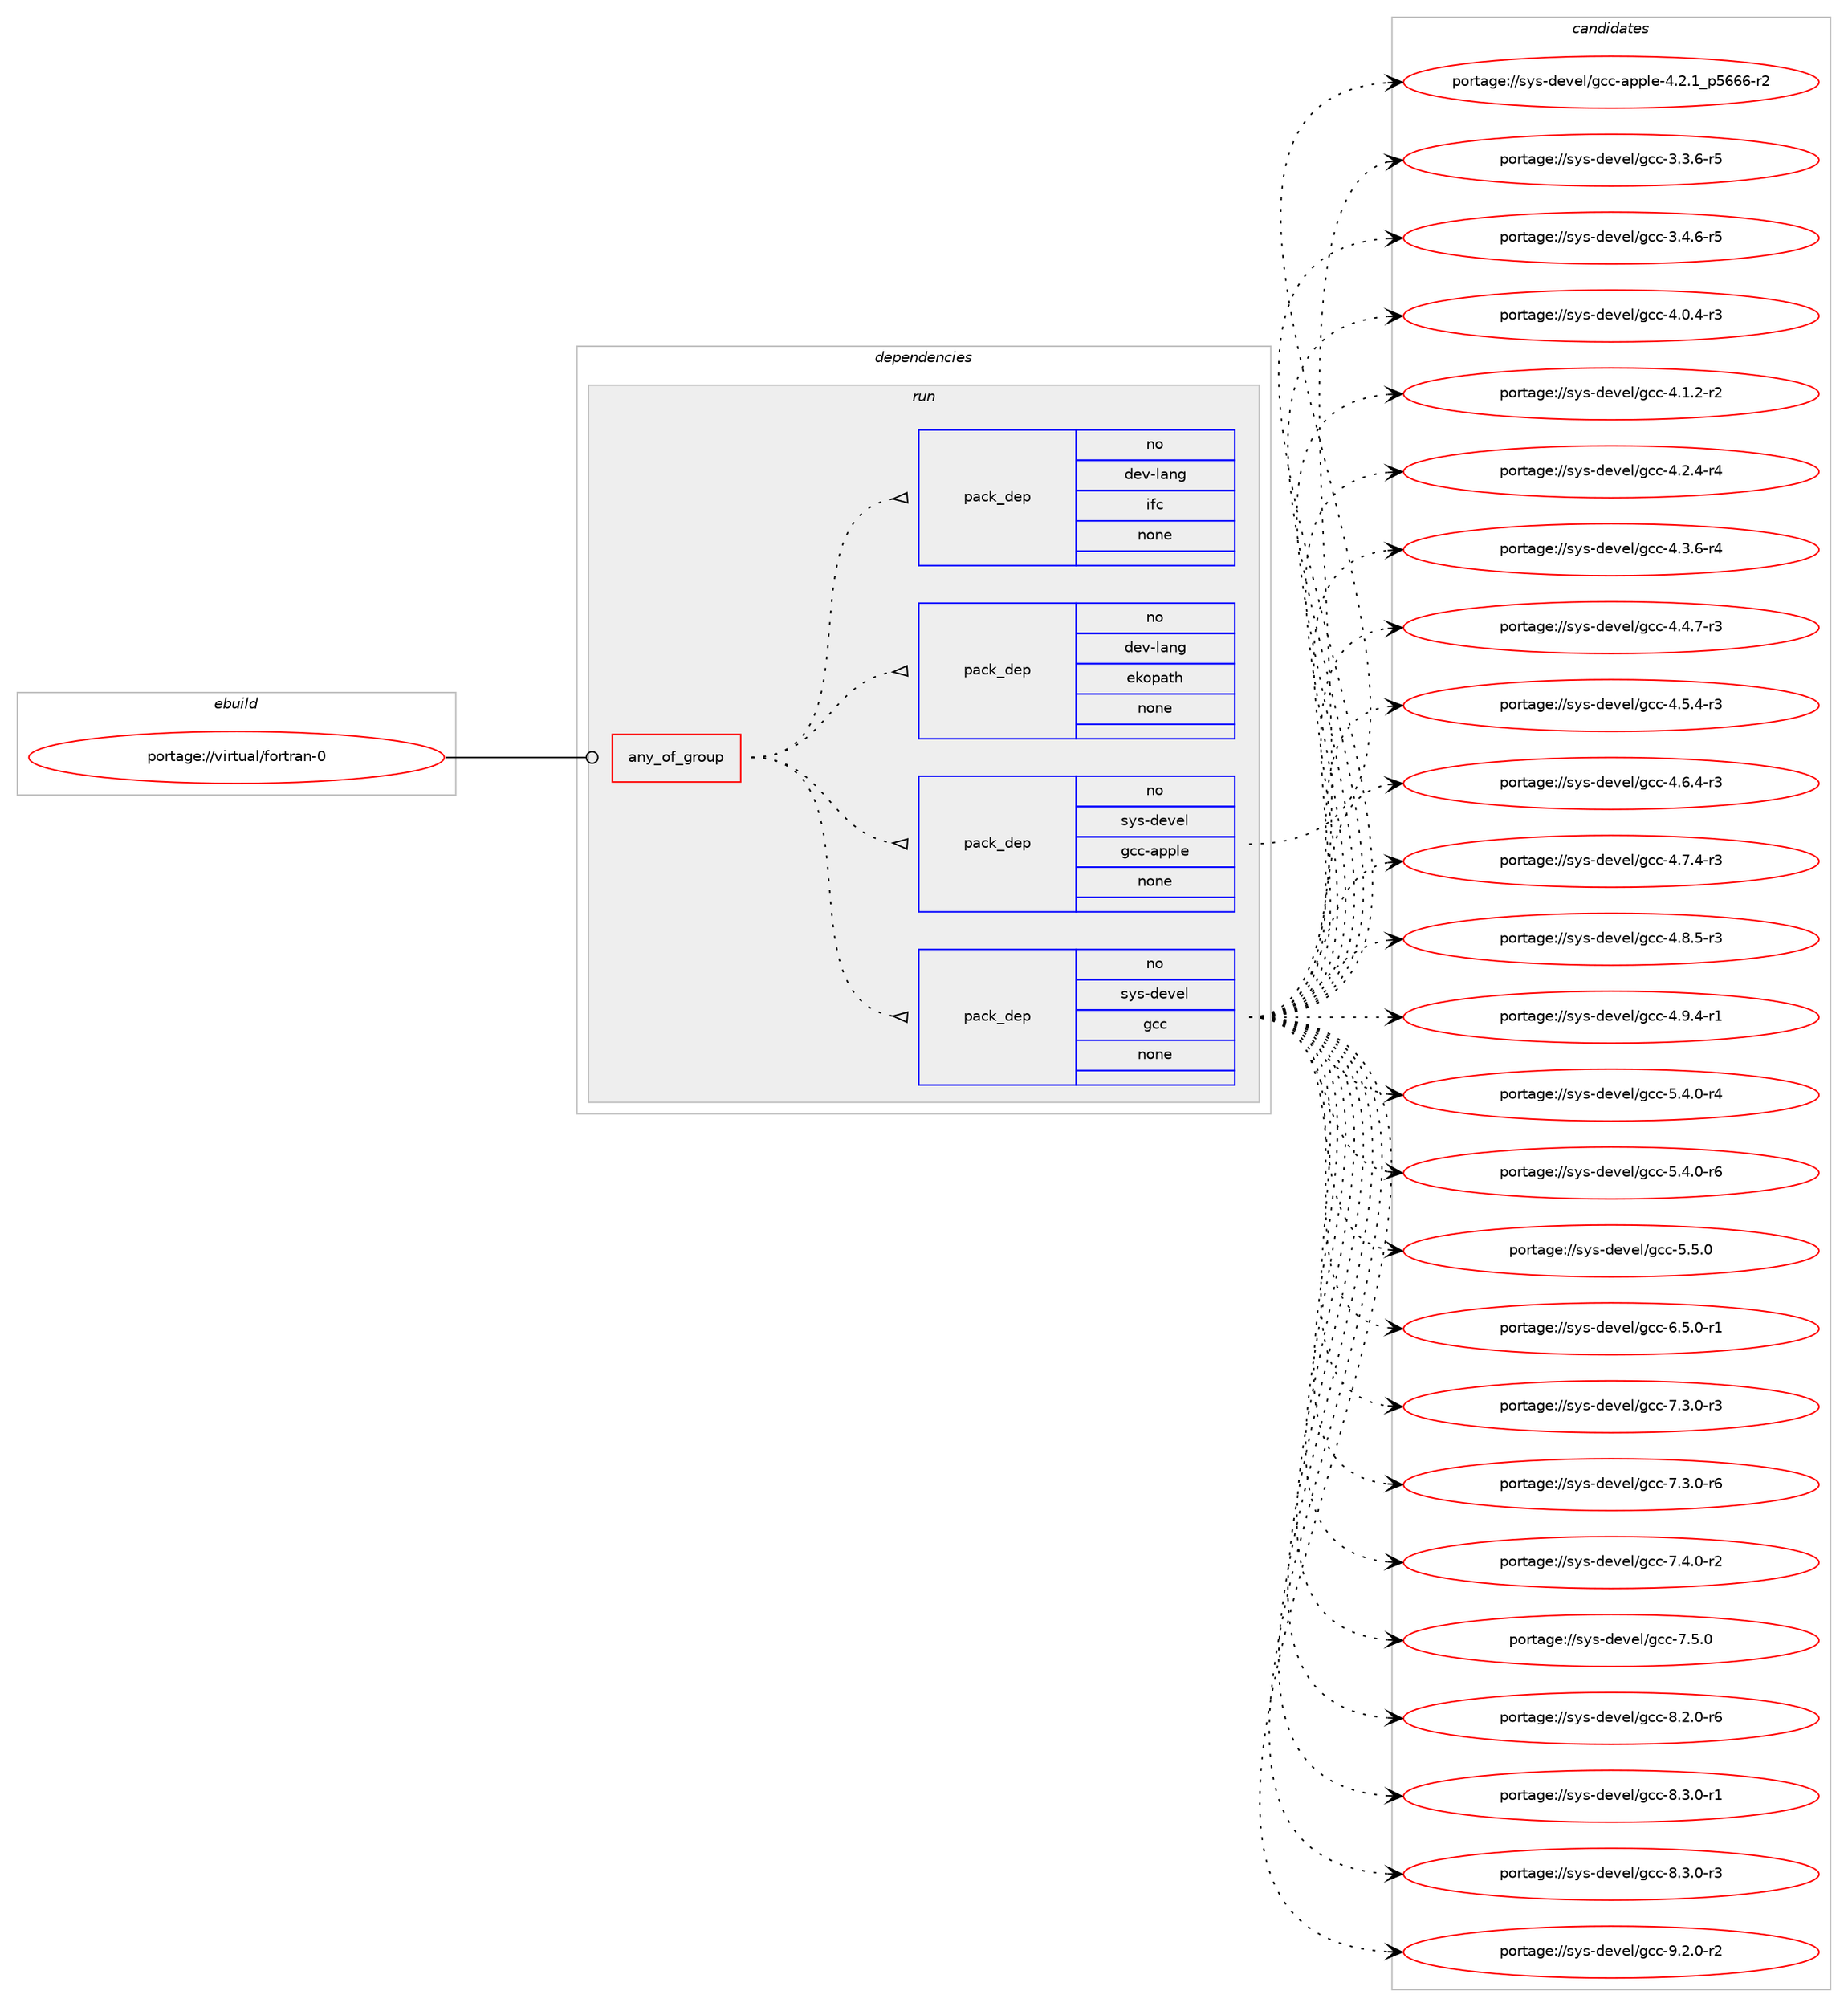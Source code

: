 digraph prolog {

# *************
# Graph options
# *************

newrank=true;
concentrate=true;
compound=true;
graph [rankdir=LR,fontname=Helvetica,fontsize=10,ranksep=1.5];#, ranksep=2.5, nodesep=0.2];
edge  [arrowhead=vee];
node  [fontname=Helvetica,fontsize=10];

# **********
# The ebuild
# **********

subgraph cluster_leftcol {
color=gray;
rank=same;
label=<<i>ebuild</i>>;
id [label="portage://virtual/fortran-0", color=red, width=4, href="../virtual/fortran-0.svg"];
}

# ****************
# The dependencies
# ****************

subgraph cluster_midcol {
color=gray;
label=<<i>dependencies</i>>;
subgraph cluster_compile {
fillcolor="#eeeeee";
style=filled;
label=<<i>compile</i>>;
}
subgraph cluster_compileandrun {
fillcolor="#eeeeee";
style=filled;
label=<<i>compile and run</i>>;
}
subgraph cluster_run {
fillcolor="#eeeeee";
style=filled;
label=<<i>run</i>>;
subgraph any7099 {
dependency433759 [label=<<TABLE BORDER="0" CELLBORDER="1" CELLSPACING="0" CELLPADDING="4"><TR><TD CELLPADDING="10">any_of_group</TD></TR></TABLE>>, shape=none, color=red];subgraph pack321458 {
dependency433760 [label=<<TABLE BORDER="0" CELLBORDER="1" CELLSPACING="0" CELLPADDING="4" WIDTH="220"><TR><TD ROWSPAN="6" CELLPADDING="30">pack_dep</TD></TR><TR><TD WIDTH="110">no</TD></TR><TR><TD>sys-devel</TD></TR><TR><TD>gcc</TD></TR><TR><TD>none</TD></TR><TR><TD></TD></TR></TABLE>>, shape=none, color=blue];
}
dependency433759:e -> dependency433760:w [weight=20,style="dotted",arrowhead="oinv"];
subgraph pack321459 {
dependency433761 [label=<<TABLE BORDER="0" CELLBORDER="1" CELLSPACING="0" CELLPADDING="4" WIDTH="220"><TR><TD ROWSPAN="6" CELLPADDING="30">pack_dep</TD></TR><TR><TD WIDTH="110">no</TD></TR><TR><TD>sys-devel</TD></TR><TR><TD>gcc-apple</TD></TR><TR><TD>none</TD></TR><TR><TD></TD></TR></TABLE>>, shape=none, color=blue];
}
dependency433759:e -> dependency433761:w [weight=20,style="dotted",arrowhead="oinv"];
subgraph pack321460 {
dependency433762 [label=<<TABLE BORDER="0" CELLBORDER="1" CELLSPACING="0" CELLPADDING="4" WIDTH="220"><TR><TD ROWSPAN="6" CELLPADDING="30">pack_dep</TD></TR><TR><TD WIDTH="110">no</TD></TR><TR><TD>dev-lang</TD></TR><TR><TD>ekopath</TD></TR><TR><TD>none</TD></TR><TR><TD></TD></TR></TABLE>>, shape=none, color=blue];
}
dependency433759:e -> dependency433762:w [weight=20,style="dotted",arrowhead="oinv"];
subgraph pack321461 {
dependency433763 [label=<<TABLE BORDER="0" CELLBORDER="1" CELLSPACING="0" CELLPADDING="4" WIDTH="220"><TR><TD ROWSPAN="6" CELLPADDING="30">pack_dep</TD></TR><TR><TD WIDTH="110">no</TD></TR><TR><TD>dev-lang</TD></TR><TR><TD>ifc</TD></TR><TR><TD>none</TD></TR><TR><TD></TD></TR></TABLE>>, shape=none, color=blue];
}
dependency433759:e -> dependency433763:w [weight=20,style="dotted",arrowhead="oinv"];
}
id:e -> dependency433759:w [weight=20,style="solid",arrowhead="odot"];
}
}

# **************
# The candidates
# **************

subgraph cluster_choices {
rank=same;
color=gray;
label=<<i>candidates</i>>;

subgraph choice321458 {
color=black;
nodesep=1;
choiceportage115121115451001011181011084710399994551465146544511453 [label="portage://sys-devel/gcc-3.3.6-r5", color=red, width=4,href="../sys-devel/gcc-3.3.6-r5.svg"];
choiceportage115121115451001011181011084710399994551465246544511453 [label="portage://sys-devel/gcc-3.4.6-r5", color=red, width=4,href="../sys-devel/gcc-3.4.6-r5.svg"];
choiceportage115121115451001011181011084710399994552464846524511451 [label="portage://sys-devel/gcc-4.0.4-r3", color=red, width=4,href="../sys-devel/gcc-4.0.4-r3.svg"];
choiceportage115121115451001011181011084710399994552464946504511450 [label="portage://sys-devel/gcc-4.1.2-r2", color=red, width=4,href="../sys-devel/gcc-4.1.2-r2.svg"];
choiceportage115121115451001011181011084710399994552465046524511452 [label="portage://sys-devel/gcc-4.2.4-r4", color=red, width=4,href="../sys-devel/gcc-4.2.4-r4.svg"];
choiceportage115121115451001011181011084710399994552465146544511452 [label="portage://sys-devel/gcc-4.3.6-r4", color=red, width=4,href="../sys-devel/gcc-4.3.6-r4.svg"];
choiceportage115121115451001011181011084710399994552465246554511451 [label="portage://sys-devel/gcc-4.4.7-r3", color=red, width=4,href="../sys-devel/gcc-4.4.7-r3.svg"];
choiceportage115121115451001011181011084710399994552465346524511451 [label="portage://sys-devel/gcc-4.5.4-r3", color=red, width=4,href="../sys-devel/gcc-4.5.4-r3.svg"];
choiceportage115121115451001011181011084710399994552465446524511451 [label="portage://sys-devel/gcc-4.6.4-r3", color=red, width=4,href="../sys-devel/gcc-4.6.4-r3.svg"];
choiceportage115121115451001011181011084710399994552465546524511451 [label="portage://sys-devel/gcc-4.7.4-r3", color=red, width=4,href="../sys-devel/gcc-4.7.4-r3.svg"];
choiceportage115121115451001011181011084710399994552465646534511451 [label="portage://sys-devel/gcc-4.8.5-r3", color=red, width=4,href="../sys-devel/gcc-4.8.5-r3.svg"];
choiceportage115121115451001011181011084710399994552465746524511449 [label="portage://sys-devel/gcc-4.9.4-r1", color=red, width=4,href="../sys-devel/gcc-4.9.4-r1.svg"];
choiceportage115121115451001011181011084710399994553465246484511452 [label="portage://sys-devel/gcc-5.4.0-r4", color=red, width=4,href="../sys-devel/gcc-5.4.0-r4.svg"];
choiceportage115121115451001011181011084710399994553465246484511454 [label="portage://sys-devel/gcc-5.4.0-r6", color=red, width=4,href="../sys-devel/gcc-5.4.0-r6.svg"];
choiceportage11512111545100101118101108471039999455346534648 [label="portage://sys-devel/gcc-5.5.0", color=red, width=4,href="../sys-devel/gcc-5.5.0.svg"];
choiceportage115121115451001011181011084710399994554465346484511449 [label="portage://sys-devel/gcc-6.5.0-r1", color=red, width=4,href="../sys-devel/gcc-6.5.0-r1.svg"];
choiceportage115121115451001011181011084710399994555465146484511451 [label="portage://sys-devel/gcc-7.3.0-r3", color=red, width=4,href="../sys-devel/gcc-7.3.0-r3.svg"];
choiceportage115121115451001011181011084710399994555465146484511454 [label="portage://sys-devel/gcc-7.3.0-r6", color=red, width=4,href="../sys-devel/gcc-7.3.0-r6.svg"];
choiceportage115121115451001011181011084710399994555465246484511450 [label="portage://sys-devel/gcc-7.4.0-r2", color=red, width=4,href="../sys-devel/gcc-7.4.0-r2.svg"];
choiceportage11512111545100101118101108471039999455546534648 [label="portage://sys-devel/gcc-7.5.0", color=red, width=4,href="../sys-devel/gcc-7.5.0.svg"];
choiceportage115121115451001011181011084710399994556465046484511454 [label="portage://sys-devel/gcc-8.2.0-r6", color=red, width=4,href="../sys-devel/gcc-8.2.0-r6.svg"];
choiceportage115121115451001011181011084710399994556465146484511449 [label="portage://sys-devel/gcc-8.3.0-r1", color=red, width=4,href="../sys-devel/gcc-8.3.0-r1.svg"];
choiceportage115121115451001011181011084710399994556465146484511451 [label="portage://sys-devel/gcc-8.3.0-r3", color=red, width=4,href="../sys-devel/gcc-8.3.0-r3.svg"];
choiceportage115121115451001011181011084710399994557465046484511450 [label="portage://sys-devel/gcc-9.2.0-r2", color=red, width=4,href="../sys-devel/gcc-9.2.0-r2.svg"];
dependency433760:e -> choiceportage115121115451001011181011084710399994551465146544511453:w [style=dotted,weight="100"];
dependency433760:e -> choiceportage115121115451001011181011084710399994551465246544511453:w [style=dotted,weight="100"];
dependency433760:e -> choiceportage115121115451001011181011084710399994552464846524511451:w [style=dotted,weight="100"];
dependency433760:e -> choiceportage115121115451001011181011084710399994552464946504511450:w [style=dotted,weight="100"];
dependency433760:e -> choiceportage115121115451001011181011084710399994552465046524511452:w [style=dotted,weight="100"];
dependency433760:e -> choiceportage115121115451001011181011084710399994552465146544511452:w [style=dotted,weight="100"];
dependency433760:e -> choiceportage115121115451001011181011084710399994552465246554511451:w [style=dotted,weight="100"];
dependency433760:e -> choiceportage115121115451001011181011084710399994552465346524511451:w [style=dotted,weight="100"];
dependency433760:e -> choiceportage115121115451001011181011084710399994552465446524511451:w [style=dotted,weight="100"];
dependency433760:e -> choiceportage115121115451001011181011084710399994552465546524511451:w [style=dotted,weight="100"];
dependency433760:e -> choiceportage115121115451001011181011084710399994552465646534511451:w [style=dotted,weight="100"];
dependency433760:e -> choiceportage115121115451001011181011084710399994552465746524511449:w [style=dotted,weight="100"];
dependency433760:e -> choiceportage115121115451001011181011084710399994553465246484511452:w [style=dotted,weight="100"];
dependency433760:e -> choiceportage115121115451001011181011084710399994553465246484511454:w [style=dotted,weight="100"];
dependency433760:e -> choiceportage11512111545100101118101108471039999455346534648:w [style=dotted,weight="100"];
dependency433760:e -> choiceportage115121115451001011181011084710399994554465346484511449:w [style=dotted,weight="100"];
dependency433760:e -> choiceportage115121115451001011181011084710399994555465146484511451:w [style=dotted,weight="100"];
dependency433760:e -> choiceportage115121115451001011181011084710399994555465146484511454:w [style=dotted,weight="100"];
dependency433760:e -> choiceportage115121115451001011181011084710399994555465246484511450:w [style=dotted,weight="100"];
dependency433760:e -> choiceportage11512111545100101118101108471039999455546534648:w [style=dotted,weight="100"];
dependency433760:e -> choiceportage115121115451001011181011084710399994556465046484511454:w [style=dotted,weight="100"];
dependency433760:e -> choiceportage115121115451001011181011084710399994556465146484511449:w [style=dotted,weight="100"];
dependency433760:e -> choiceportage115121115451001011181011084710399994556465146484511451:w [style=dotted,weight="100"];
dependency433760:e -> choiceportage115121115451001011181011084710399994557465046484511450:w [style=dotted,weight="100"];
}
subgraph choice321459 {
color=black;
nodesep=1;
choiceportage11512111545100101118101108471039999459711211210810145524650464995112535454544511450 [label="portage://sys-devel/gcc-apple-4.2.1_p5666-r2", color=red, width=4,href="../sys-devel/gcc-apple-4.2.1_p5666-r2.svg"];
dependency433761:e -> choiceportage11512111545100101118101108471039999459711211210810145524650464995112535454544511450:w [style=dotted,weight="100"];
}
subgraph choice321460 {
color=black;
nodesep=1;
}
subgraph choice321461 {
color=black;
nodesep=1;
}
}

}
